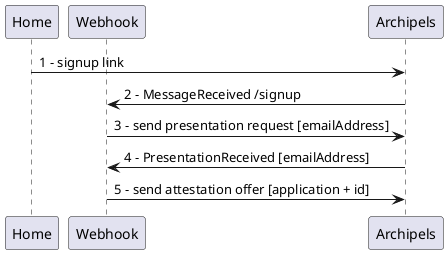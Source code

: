 @startuml
participant Home
participant Webhook
participant Archipels
Home -> Archipels : 1 - signup link
Archipels -> Webhook: 2 - MessageReceived /signup
Webhook -> Archipels: 3 - send presentation request [emailAddress]
Archipels -> Webhook: 4 - PresentationReceived [emailAddress]
Webhook -> Archipels: 5 - send attestation offer [application + id]
@enduml